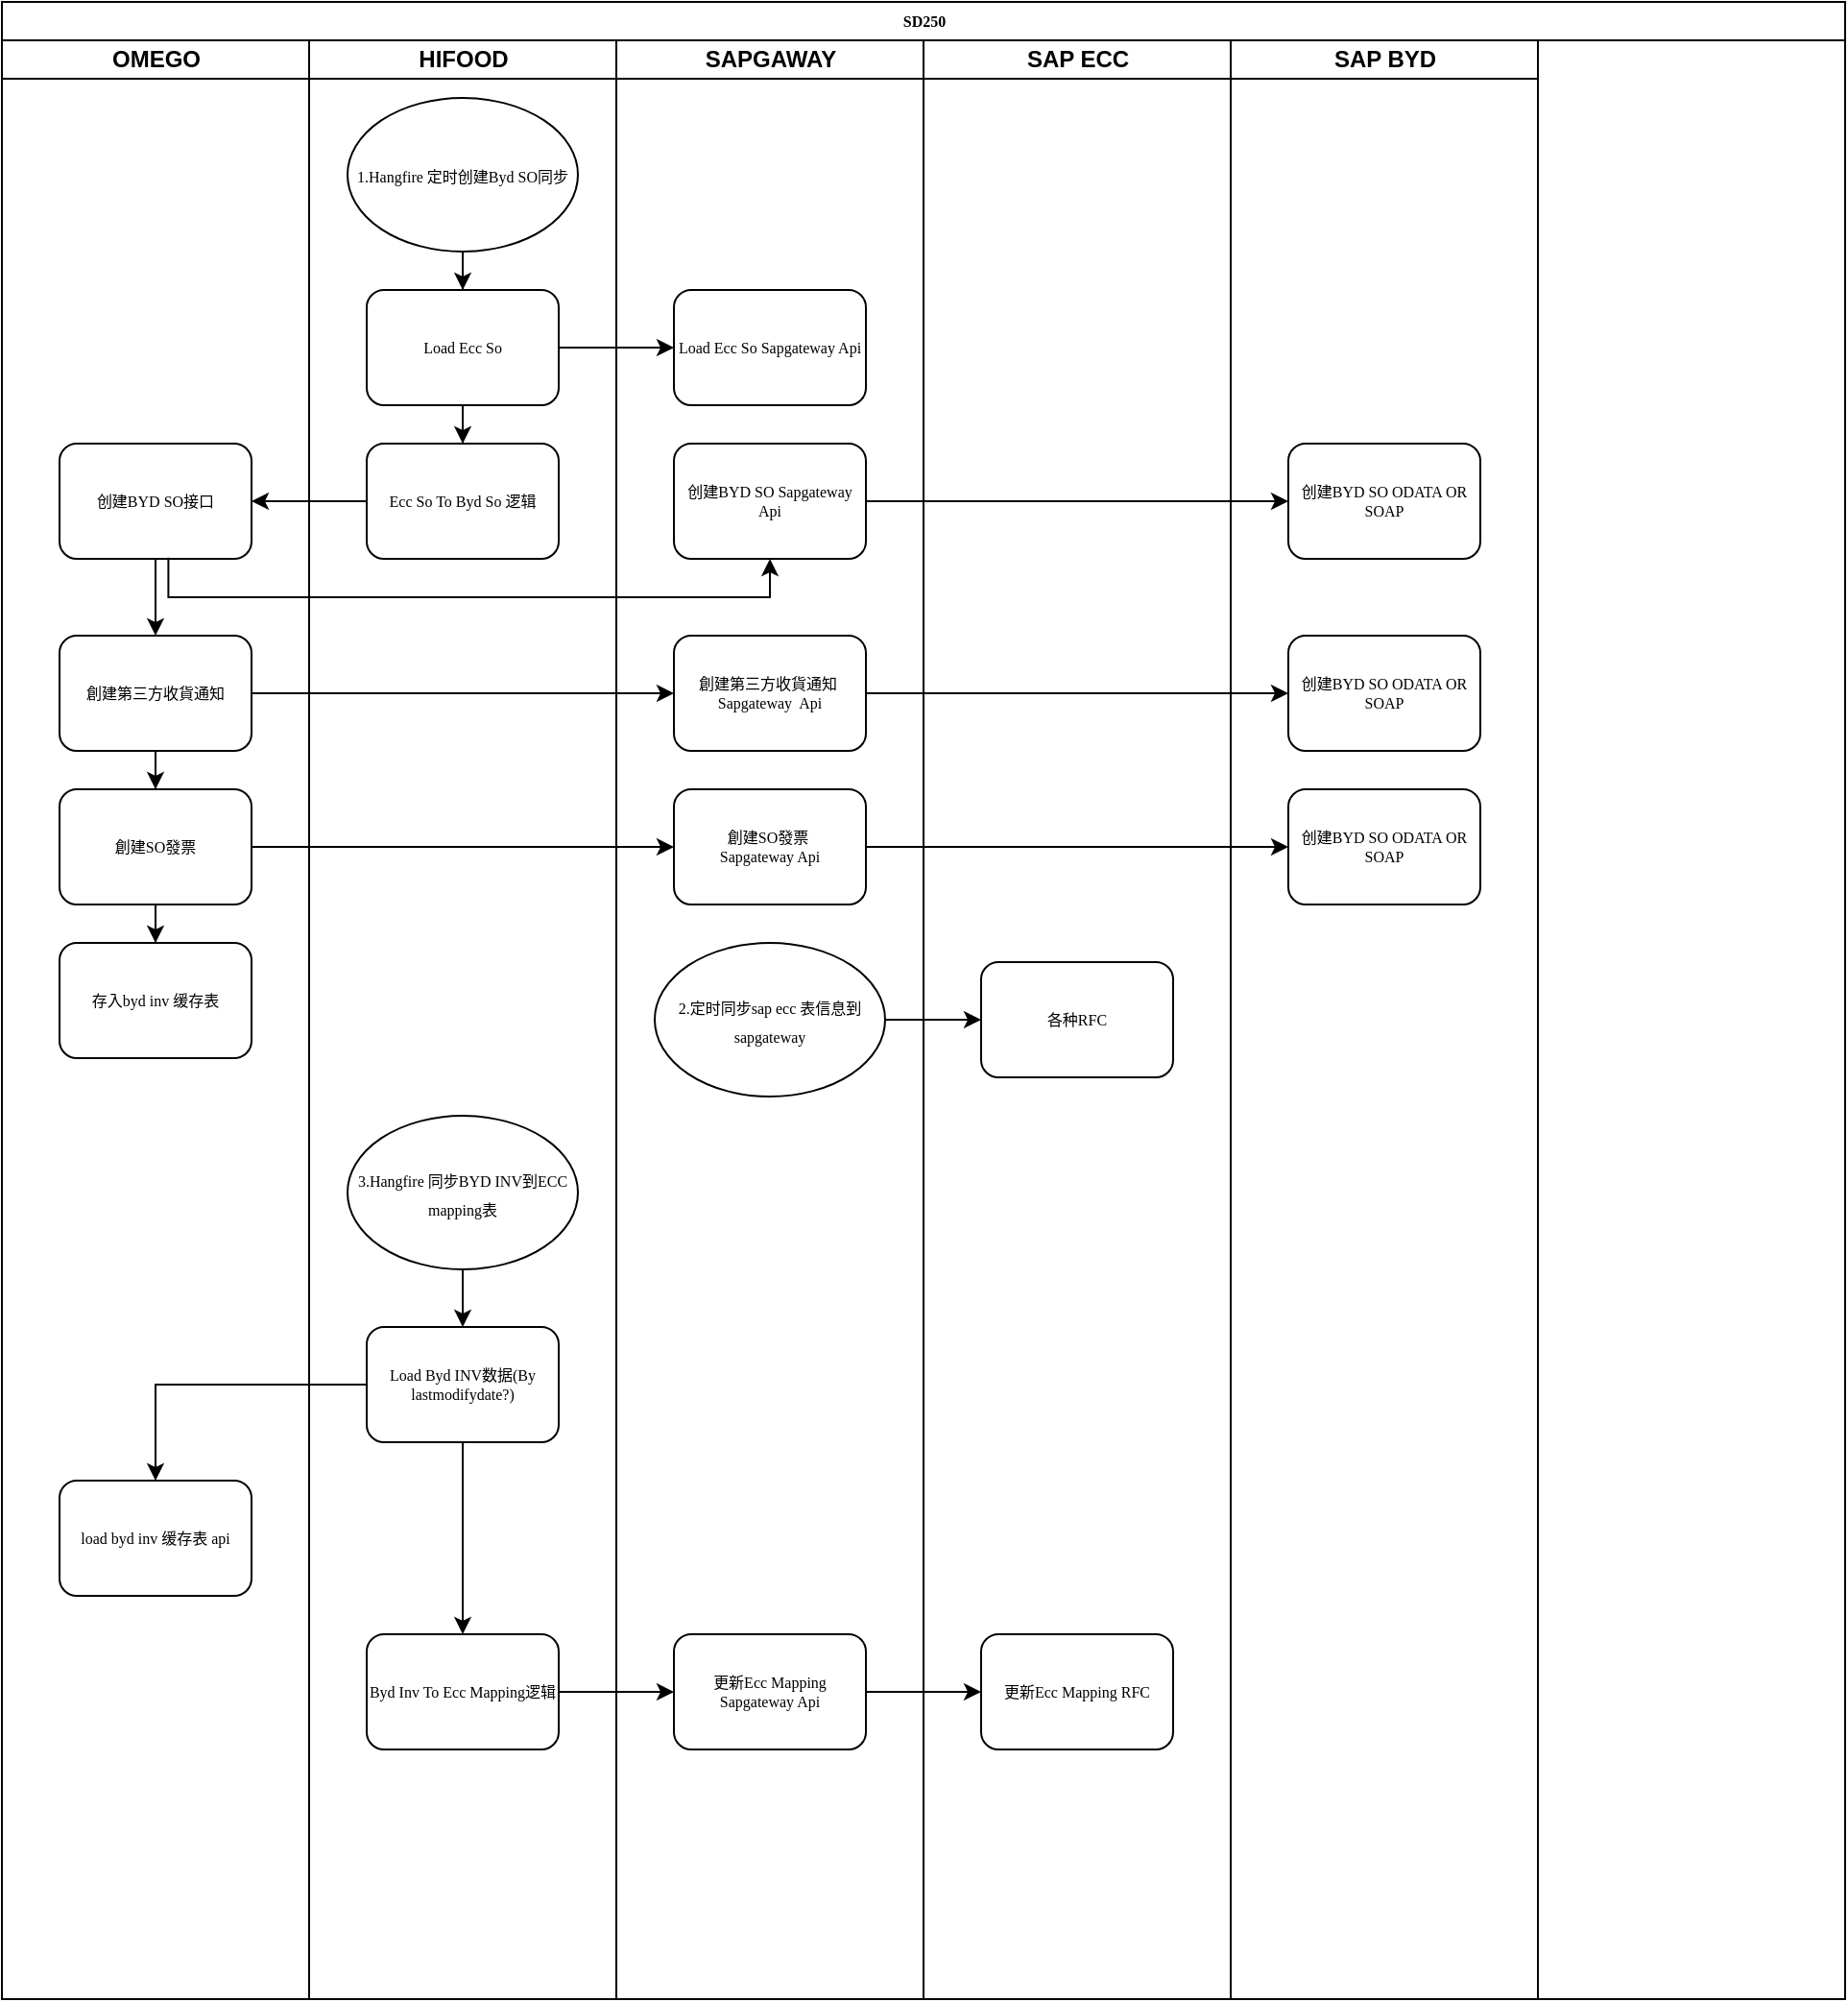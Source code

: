 <mxfile version="24.2.0" type="github">
  <diagram name="Page-1" id="74e2e168-ea6b-b213-b513-2b3c1d86103e">
    <mxGraphModel dx="906" dy="1341" grid="1" gridSize="10" guides="1" tooltips="1" connect="1" arrows="1" fold="1" page="1" pageScale="1" pageWidth="1100" pageHeight="850" background="none" math="0" shadow="0">
      <root>
        <mxCell id="0" />
        <mxCell id="1" parent="0" />
        <mxCell id="77e6c97f196da883-1" value="SD250" style="swimlane;html=1;childLayout=stackLayout;startSize=20;rounded=0;shadow=0;labelBackgroundColor=none;strokeWidth=1;fontFamily=Verdana;fontSize=8;align=center;" parent="1" vertex="1">
          <mxGeometry x="70" y="-50" width="960" height="1040" as="geometry" />
        </mxCell>
        <mxCell id="77e6c97f196da883-2" value="OMEGO" style="swimlane;html=1;startSize=20;" parent="77e6c97f196da883-1" vertex="1">
          <mxGeometry y="20" width="160" height="1020" as="geometry" />
        </mxCell>
        <mxCell id="8p-ZHCidbIZh-E5DyMVR-22" style="edgeStyle=orthogonalEdgeStyle;rounded=0;orthogonalLoop=1;jettySize=auto;html=1;entryX=0.5;entryY=0;entryDx=0;entryDy=0;" edge="1" parent="77e6c97f196da883-2" source="8p-ZHCidbIZh-E5DyMVR-11" target="8p-ZHCidbIZh-E5DyMVR-18">
          <mxGeometry relative="1" as="geometry" />
        </mxCell>
        <mxCell id="8p-ZHCidbIZh-E5DyMVR-11" value="创建BYD SO接口" style="rounded=1;whiteSpace=wrap;html=1;shadow=0;labelBackgroundColor=none;strokeWidth=1;fontFamily=Verdana;fontSize=8;align=center;" vertex="1" parent="77e6c97f196da883-2">
          <mxGeometry x="30" y="210" width="100" height="60" as="geometry" />
        </mxCell>
        <mxCell id="8p-ZHCidbIZh-E5DyMVR-23" style="edgeStyle=orthogonalEdgeStyle;rounded=0;orthogonalLoop=1;jettySize=auto;html=1;entryX=0.5;entryY=0;entryDx=0;entryDy=0;" edge="1" parent="77e6c97f196da883-2" source="8p-ZHCidbIZh-E5DyMVR-18" target="8p-ZHCidbIZh-E5DyMVR-19">
          <mxGeometry relative="1" as="geometry" />
        </mxCell>
        <mxCell id="8p-ZHCidbIZh-E5DyMVR-18" value="創建第三方收貨通知" style="rounded=1;whiteSpace=wrap;html=1;shadow=0;labelBackgroundColor=none;strokeWidth=1;fontFamily=Verdana;fontSize=8;align=center;" vertex="1" parent="77e6c97f196da883-2">
          <mxGeometry x="30" y="310" width="100" height="60" as="geometry" />
        </mxCell>
        <mxCell id="8p-ZHCidbIZh-E5DyMVR-61" style="edgeStyle=orthogonalEdgeStyle;rounded=0;orthogonalLoop=1;jettySize=auto;html=1;entryX=0.5;entryY=0;entryDx=0;entryDy=0;" edge="1" parent="77e6c97f196da883-2" source="8p-ZHCidbIZh-E5DyMVR-19" target="8p-ZHCidbIZh-E5DyMVR-60">
          <mxGeometry relative="1" as="geometry" />
        </mxCell>
        <mxCell id="8p-ZHCidbIZh-E5DyMVR-19" value="創建SO發票" style="rounded=1;whiteSpace=wrap;html=1;shadow=0;labelBackgroundColor=none;strokeWidth=1;fontFamily=Verdana;fontSize=8;align=center;" vertex="1" parent="77e6c97f196da883-2">
          <mxGeometry x="30" y="390" width="100" height="60" as="geometry" />
        </mxCell>
        <mxCell id="8p-ZHCidbIZh-E5DyMVR-60" value="存入byd inv 缓存表" style="rounded=1;whiteSpace=wrap;html=1;shadow=0;labelBackgroundColor=none;strokeWidth=1;fontFamily=Verdana;fontSize=8;align=center;" vertex="1" parent="77e6c97f196da883-2">
          <mxGeometry x="30" y="470" width="100" height="60" as="geometry" />
        </mxCell>
        <mxCell id="77e6c97f196da883-3" value="HIFOOD" style="swimlane;html=1;startSize=20;" parent="77e6c97f196da883-1" vertex="1">
          <mxGeometry x="160" y="20" width="160" height="1020" as="geometry" />
        </mxCell>
        <mxCell id="8p-ZHCidbIZh-E5DyMVR-62" style="edgeStyle=orthogonalEdgeStyle;rounded=0;orthogonalLoop=1;jettySize=auto;html=1;" edge="1" parent="77e6c97f196da883-3" source="8p-ZHCidbIZh-E5DyMVR-1" target="8p-ZHCidbIZh-E5DyMVR-2">
          <mxGeometry relative="1" as="geometry" />
        </mxCell>
        <mxCell id="8p-ZHCidbIZh-E5DyMVR-9" style="edgeStyle=orthogonalEdgeStyle;rounded=0;orthogonalLoop=1;jettySize=auto;html=1;" edge="1" parent="77e6c97f196da883-3" source="8p-ZHCidbIZh-E5DyMVR-5" target="8p-ZHCidbIZh-E5DyMVR-6">
          <mxGeometry relative="1" as="geometry" />
        </mxCell>
        <mxCell id="8p-ZHCidbIZh-E5DyMVR-5" value="&lt;span style=&quot;font-family: Verdana; font-size: 8px;&quot;&gt;1.Hangfire 定时创建Byd SO同步&lt;/span&gt;" style="ellipse;whiteSpace=wrap;html=1;" vertex="1" parent="77e6c97f196da883-3">
          <mxGeometry x="20" y="30" width="120" height="80" as="geometry" />
        </mxCell>
        <mxCell id="8p-ZHCidbIZh-E5DyMVR-17" style="edgeStyle=orthogonalEdgeStyle;rounded=0;orthogonalLoop=1;jettySize=auto;html=1;entryX=0.5;entryY=0;entryDx=0;entryDy=0;" edge="1" parent="77e6c97f196da883-3" source="8p-ZHCidbIZh-E5DyMVR-6" target="8p-ZHCidbIZh-E5DyMVR-10">
          <mxGeometry relative="1" as="geometry" />
        </mxCell>
        <mxCell id="8p-ZHCidbIZh-E5DyMVR-6" value="Load Ecc So" style="rounded=1;whiteSpace=wrap;html=1;shadow=0;labelBackgroundColor=none;strokeWidth=1;fontFamily=Verdana;fontSize=8;align=center;" vertex="1" parent="77e6c97f196da883-3">
          <mxGeometry x="30" y="130" width="100" height="60" as="geometry" />
        </mxCell>
        <mxCell id="8p-ZHCidbIZh-E5DyMVR-10" value="Ecc So To Byd So 逻辑" style="rounded=1;whiteSpace=wrap;html=1;shadow=0;labelBackgroundColor=none;strokeWidth=1;fontFamily=Verdana;fontSize=8;align=center;" vertex="1" parent="77e6c97f196da883-3">
          <mxGeometry x="30" y="210" width="100" height="60" as="geometry" />
        </mxCell>
        <mxCell id="8p-ZHCidbIZh-E5DyMVR-1" value="&lt;span style=&quot;font-family: Verdana; font-size: 8px;&quot;&gt;3.Hangfire 同步BYD INV到ECC mapping表&lt;/span&gt;" style="ellipse;whiteSpace=wrap;html=1;" vertex="1" parent="77e6c97f196da883-3">
          <mxGeometry x="20" y="560" width="120" height="80" as="geometry" />
        </mxCell>
        <mxCell id="8p-ZHCidbIZh-E5DyMVR-71" style="edgeStyle=orthogonalEdgeStyle;rounded=0;orthogonalLoop=1;jettySize=auto;html=1;entryX=0.5;entryY=0;entryDx=0;entryDy=0;" edge="1" parent="77e6c97f196da883-3" source="8p-ZHCidbIZh-E5DyMVR-2" target="8p-ZHCidbIZh-E5DyMVR-70">
          <mxGeometry relative="1" as="geometry" />
        </mxCell>
        <mxCell id="8p-ZHCidbIZh-E5DyMVR-2" value="Load Byd INV数据(By lastmodifydate?)" style="rounded=1;whiteSpace=wrap;html=1;shadow=0;labelBackgroundColor=none;strokeWidth=1;fontFamily=Verdana;fontSize=8;align=center;" vertex="1" parent="77e6c97f196da883-3">
          <mxGeometry x="30" y="670" width="100" height="60" as="geometry" />
        </mxCell>
        <mxCell id="77e6c97f196da883-9" value="load byd inv 缓存表 api" style="rounded=1;whiteSpace=wrap;html=1;shadow=0;labelBackgroundColor=none;strokeWidth=1;fontFamily=Verdana;fontSize=8;align=center;" parent="77e6c97f196da883-3" vertex="1">
          <mxGeometry x="-130" y="750" width="100" height="60" as="geometry" />
        </mxCell>
        <mxCell id="8p-ZHCidbIZh-E5DyMVR-3" style="edgeStyle=orthogonalEdgeStyle;rounded=0;orthogonalLoop=1;jettySize=auto;html=1;entryX=0.5;entryY=0;entryDx=0;entryDy=0;" edge="1" parent="77e6c97f196da883-3" source="8p-ZHCidbIZh-E5DyMVR-2" target="77e6c97f196da883-9">
          <mxGeometry relative="1" as="geometry" />
        </mxCell>
        <mxCell id="8p-ZHCidbIZh-E5DyMVR-70" value="Byd Inv To Ecc Mapping逻辑" style="rounded=1;whiteSpace=wrap;html=1;shadow=0;labelBackgroundColor=none;strokeWidth=1;fontFamily=Verdana;fontSize=8;align=center;" vertex="1" parent="77e6c97f196da883-3">
          <mxGeometry x="30" y="830" width="100" height="60" as="geometry" />
        </mxCell>
        <mxCell id="77e6c97f196da883-5" value="SAPGAWAY" style="swimlane;html=1;startSize=20;" parent="77e6c97f196da883-1" vertex="1">
          <mxGeometry x="320" y="20" width="160" height="1020" as="geometry" />
        </mxCell>
        <mxCell id="8p-ZHCidbIZh-E5DyMVR-7" value="Load Ecc So Sapgateway Api" style="rounded=1;whiteSpace=wrap;html=1;shadow=0;labelBackgroundColor=none;strokeWidth=1;fontFamily=Verdana;fontSize=8;align=center;" vertex="1" parent="77e6c97f196da883-5">
          <mxGeometry x="30" y="130" width="100" height="60" as="geometry" />
        </mxCell>
        <mxCell id="8p-ZHCidbIZh-E5DyMVR-13" value="创建BYD SO Sapgateway Api" style="rounded=1;whiteSpace=wrap;html=1;shadow=0;labelBackgroundColor=none;strokeWidth=1;fontFamily=Verdana;fontSize=8;align=center;" vertex="1" parent="77e6c97f196da883-5">
          <mxGeometry x="30" y="210" width="100" height="60" as="geometry" />
        </mxCell>
        <mxCell id="8p-ZHCidbIZh-E5DyMVR-24" value="創建第三方收貨通知&amp;nbsp; Sapgateway&amp;nbsp; Api" style="rounded=1;whiteSpace=wrap;html=1;shadow=0;labelBackgroundColor=none;strokeWidth=1;fontFamily=Verdana;fontSize=8;align=center;" vertex="1" parent="77e6c97f196da883-5">
          <mxGeometry x="30" y="310" width="100" height="60" as="geometry" />
        </mxCell>
        <mxCell id="8p-ZHCidbIZh-E5DyMVR-53" value="創建SO發票&amp;nbsp;&lt;div&gt;Sapgateway Api&lt;/div&gt;" style="rounded=1;whiteSpace=wrap;html=1;shadow=0;labelBackgroundColor=none;strokeWidth=1;fontFamily=Verdana;fontSize=8;align=center;" vertex="1" parent="77e6c97f196da883-5">
          <mxGeometry x="30" y="390" width="100" height="60" as="geometry" />
        </mxCell>
        <mxCell id="8p-ZHCidbIZh-E5DyMVR-65" value="&lt;span style=&quot;font-family: Verdana; font-size: 8px;&quot;&gt;2.定时同步sap ecc 表信息到sapgateway&lt;/span&gt;" style="ellipse;whiteSpace=wrap;html=1;" vertex="1" parent="77e6c97f196da883-5">
          <mxGeometry x="20" y="470" width="120" height="80" as="geometry" />
        </mxCell>
        <mxCell id="8p-ZHCidbIZh-E5DyMVR-72" value="更新Ecc Mapping Sapgateway Api" style="rounded=1;whiteSpace=wrap;html=1;shadow=0;labelBackgroundColor=none;strokeWidth=1;fontFamily=Verdana;fontSize=8;align=center;" vertex="1" parent="77e6c97f196da883-5">
          <mxGeometry x="30" y="830" width="100" height="60" as="geometry" />
        </mxCell>
        <mxCell id="77e6c97f196da883-6" value="SAP ECC" style="swimlane;html=1;startSize=20;" parent="77e6c97f196da883-1" vertex="1">
          <mxGeometry x="480" y="20" width="160" height="1020" as="geometry" />
        </mxCell>
        <mxCell id="8p-ZHCidbIZh-E5DyMVR-66" value="各种RFC" style="rounded=1;whiteSpace=wrap;html=1;shadow=0;labelBackgroundColor=none;strokeWidth=1;fontFamily=Verdana;fontSize=8;align=center;" vertex="1" parent="77e6c97f196da883-6">
          <mxGeometry x="30" y="480" width="100" height="60" as="geometry" />
        </mxCell>
        <mxCell id="8p-ZHCidbIZh-E5DyMVR-73" value="更新Ecc Mapping RFC" style="rounded=1;whiteSpace=wrap;html=1;shadow=0;labelBackgroundColor=none;strokeWidth=1;fontFamily=Verdana;fontSize=8;align=center;" vertex="1" parent="77e6c97f196da883-6">
          <mxGeometry x="30" y="830" width="100" height="60" as="geometry" />
        </mxCell>
        <mxCell id="77e6c97f196da883-7" value="SAP BYD" style="swimlane;html=1;startSize=20;" parent="77e6c97f196da883-1" vertex="1">
          <mxGeometry x="640" y="20" width="160" height="1020" as="geometry" />
        </mxCell>
        <mxCell id="8p-ZHCidbIZh-E5DyMVR-14" value="创建BYD SO ODATA OR SOAP" style="rounded=1;whiteSpace=wrap;html=1;shadow=0;labelBackgroundColor=none;strokeWidth=1;fontFamily=Verdana;fontSize=8;align=center;" vertex="1" parent="77e6c97f196da883-7">
          <mxGeometry x="30" y="210" width="100" height="60" as="geometry" />
        </mxCell>
        <mxCell id="8p-ZHCidbIZh-E5DyMVR-56" value="创建BYD SO ODATA OR SOAP" style="rounded=1;whiteSpace=wrap;html=1;shadow=0;labelBackgroundColor=none;strokeWidth=1;fontFamily=Verdana;fontSize=8;align=center;" vertex="1" parent="77e6c97f196da883-7">
          <mxGeometry x="30" y="310" width="100" height="60" as="geometry" />
        </mxCell>
        <mxCell id="8p-ZHCidbIZh-E5DyMVR-57" value="创建BYD SO ODATA OR SOAP" style="rounded=1;whiteSpace=wrap;html=1;shadow=0;labelBackgroundColor=none;strokeWidth=1;fontFamily=Verdana;fontSize=8;align=center;" vertex="1" parent="77e6c97f196da883-7">
          <mxGeometry x="30" y="390" width="100" height="60" as="geometry" />
        </mxCell>
        <mxCell id="8p-ZHCidbIZh-E5DyMVR-8" style="edgeStyle=orthogonalEdgeStyle;rounded=0;orthogonalLoop=1;jettySize=auto;html=1;entryX=0;entryY=0.5;entryDx=0;entryDy=0;" edge="1" parent="77e6c97f196da883-1" source="8p-ZHCidbIZh-E5DyMVR-6" target="8p-ZHCidbIZh-E5DyMVR-7">
          <mxGeometry relative="1" as="geometry" />
        </mxCell>
        <mxCell id="8p-ZHCidbIZh-E5DyMVR-12" style="edgeStyle=orthogonalEdgeStyle;rounded=0;orthogonalLoop=1;jettySize=auto;html=1;entryX=1;entryY=0.5;entryDx=0;entryDy=0;" edge="1" parent="77e6c97f196da883-1" source="8p-ZHCidbIZh-E5DyMVR-10" target="8p-ZHCidbIZh-E5DyMVR-11">
          <mxGeometry relative="1" as="geometry" />
        </mxCell>
        <mxCell id="8p-ZHCidbIZh-E5DyMVR-15" style="edgeStyle=orthogonalEdgeStyle;rounded=0;orthogonalLoop=1;jettySize=auto;html=1;entryX=0.5;entryY=1;entryDx=0;entryDy=0;exitX=0.567;exitY=0.989;exitDx=0;exitDy=0;exitPerimeter=0;jumpStyle=gap;" edge="1" parent="77e6c97f196da883-1" source="8p-ZHCidbIZh-E5DyMVR-11" target="8p-ZHCidbIZh-E5DyMVR-13">
          <mxGeometry relative="1" as="geometry" />
        </mxCell>
        <mxCell id="8p-ZHCidbIZh-E5DyMVR-16" style="edgeStyle=orthogonalEdgeStyle;rounded=0;orthogonalLoop=1;jettySize=auto;html=1;jumpStyle=gap;" edge="1" parent="77e6c97f196da883-1" source="8p-ZHCidbIZh-E5DyMVR-13" target="8p-ZHCidbIZh-E5DyMVR-14">
          <mxGeometry relative="1" as="geometry" />
        </mxCell>
        <mxCell id="8p-ZHCidbIZh-E5DyMVR-54" style="edgeStyle=orthogonalEdgeStyle;rounded=0;orthogonalLoop=1;jettySize=auto;html=1;entryX=0;entryY=0.5;entryDx=0;entryDy=0;" edge="1" parent="77e6c97f196da883-1" source="8p-ZHCidbIZh-E5DyMVR-18" target="8p-ZHCidbIZh-E5DyMVR-24">
          <mxGeometry relative="1" as="geometry" />
        </mxCell>
        <mxCell id="8p-ZHCidbIZh-E5DyMVR-55" style="edgeStyle=orthogonalEdgeStyle;rounded=0;orthogonalLoop=1;jettySize=auto;html=1;" edge="1" parent="77e6c97f196da883-1" source="8p-ZHCidbIZh-E5DyMVR-19" target="8p-ZHCidbIZh-E5DyMVR-53">
          <mxGeometry relative="1" as="geometry" />
        </mxCell>
        <mxCell id="8p-ZHCidbIZh-E5DyMVR-58" style="edgeStyle=orthogonalEdgeStyle;rounded=0;orthogonalLoop=1;jettySize=auto;html=1;entryX=0;entryY=0.5;entryDx=0;entryDy=0;" edge="1" parent="77e6c97f196da883-1" source="8p-ZHCidbIZh-E5DyMVR-24" target="8p-ZHCidbIZh-E5DyMVR-56">
          <mxGeometry relative="1" as="geometry" />
        </mxCell>
        <mxCell id="8p-ZHCidbIZh-E5DyMVR-59" style="edgeStyle=orthogonalEdgeStyle;rounded=0;orthogonalLoop=1;jettySize=auto;html=1;entryX=0;entryY=0.5;entryDx=0;entryDy=0;" edge="1" parent="77e6c97f196da883-1" source="8p-ZHCidbIZh-E5DyMVR-53" target="8p-ZHCidbIZh-E5DyMVR-57">
          <mxGeometry relative="1" as="geometry" />
        </mxCell>
        <mxCell id="8p-ZHCidbIZh-E5DyMVR-69" style="edgeStyle=orthogonalEdgeStyle;rounded=0;orthogonalLoop=1;jettySize=auto;html=1;entryX=0;entryY=0.5;entryDx=0;entryDy=0;" edge="1" parent="77e6c97f196da883-1" source="8p-ZHCidbIZh-E5DyMVR-65" target="8p-ZHCidbIZh-E5DyMVR-66">
          <mxGeometry relative="1" as="geometry" />
        </mxCell>
        <mxCell id="8p-ZHCidbIZh-E5DyMVR-74" style="edgeStyle=orthogonalEdgeStyle;rounded=0;orthogonalLoop=1;jettySize=auto;html=1;entryX=0;entryY=0.5;entryDx=0;entryDy=0;" edge="1" parent="77e6c97f196da883-1" source="8p-ZHCidbIZh-E5DyMVR-70" target="8p-ZHCidbIZh-E5DyMVR-72">
          <mxGeometry relative="1" as="geometry" />
        </mxCell>
        <mxCell id="8p-ZHCidbIZh-E5DyMVR-75" style="edgeStyle=orthogonalEdgeStyle;rounded=0;orthogonalLoop=1;jettySize=auto;html=1;" edge="1" parent="77e6c97f196da883-1" source="8p-ZHCidbIZh-E5DyMVR-72" target="8p-ZHCidbIZh-E5DyMVR-73">
          <mxGeometry relative="1" as="geometry" />
        </mxCell>
      </root>
    </mxGraphModel>
  </diagram>
</mxfile>
